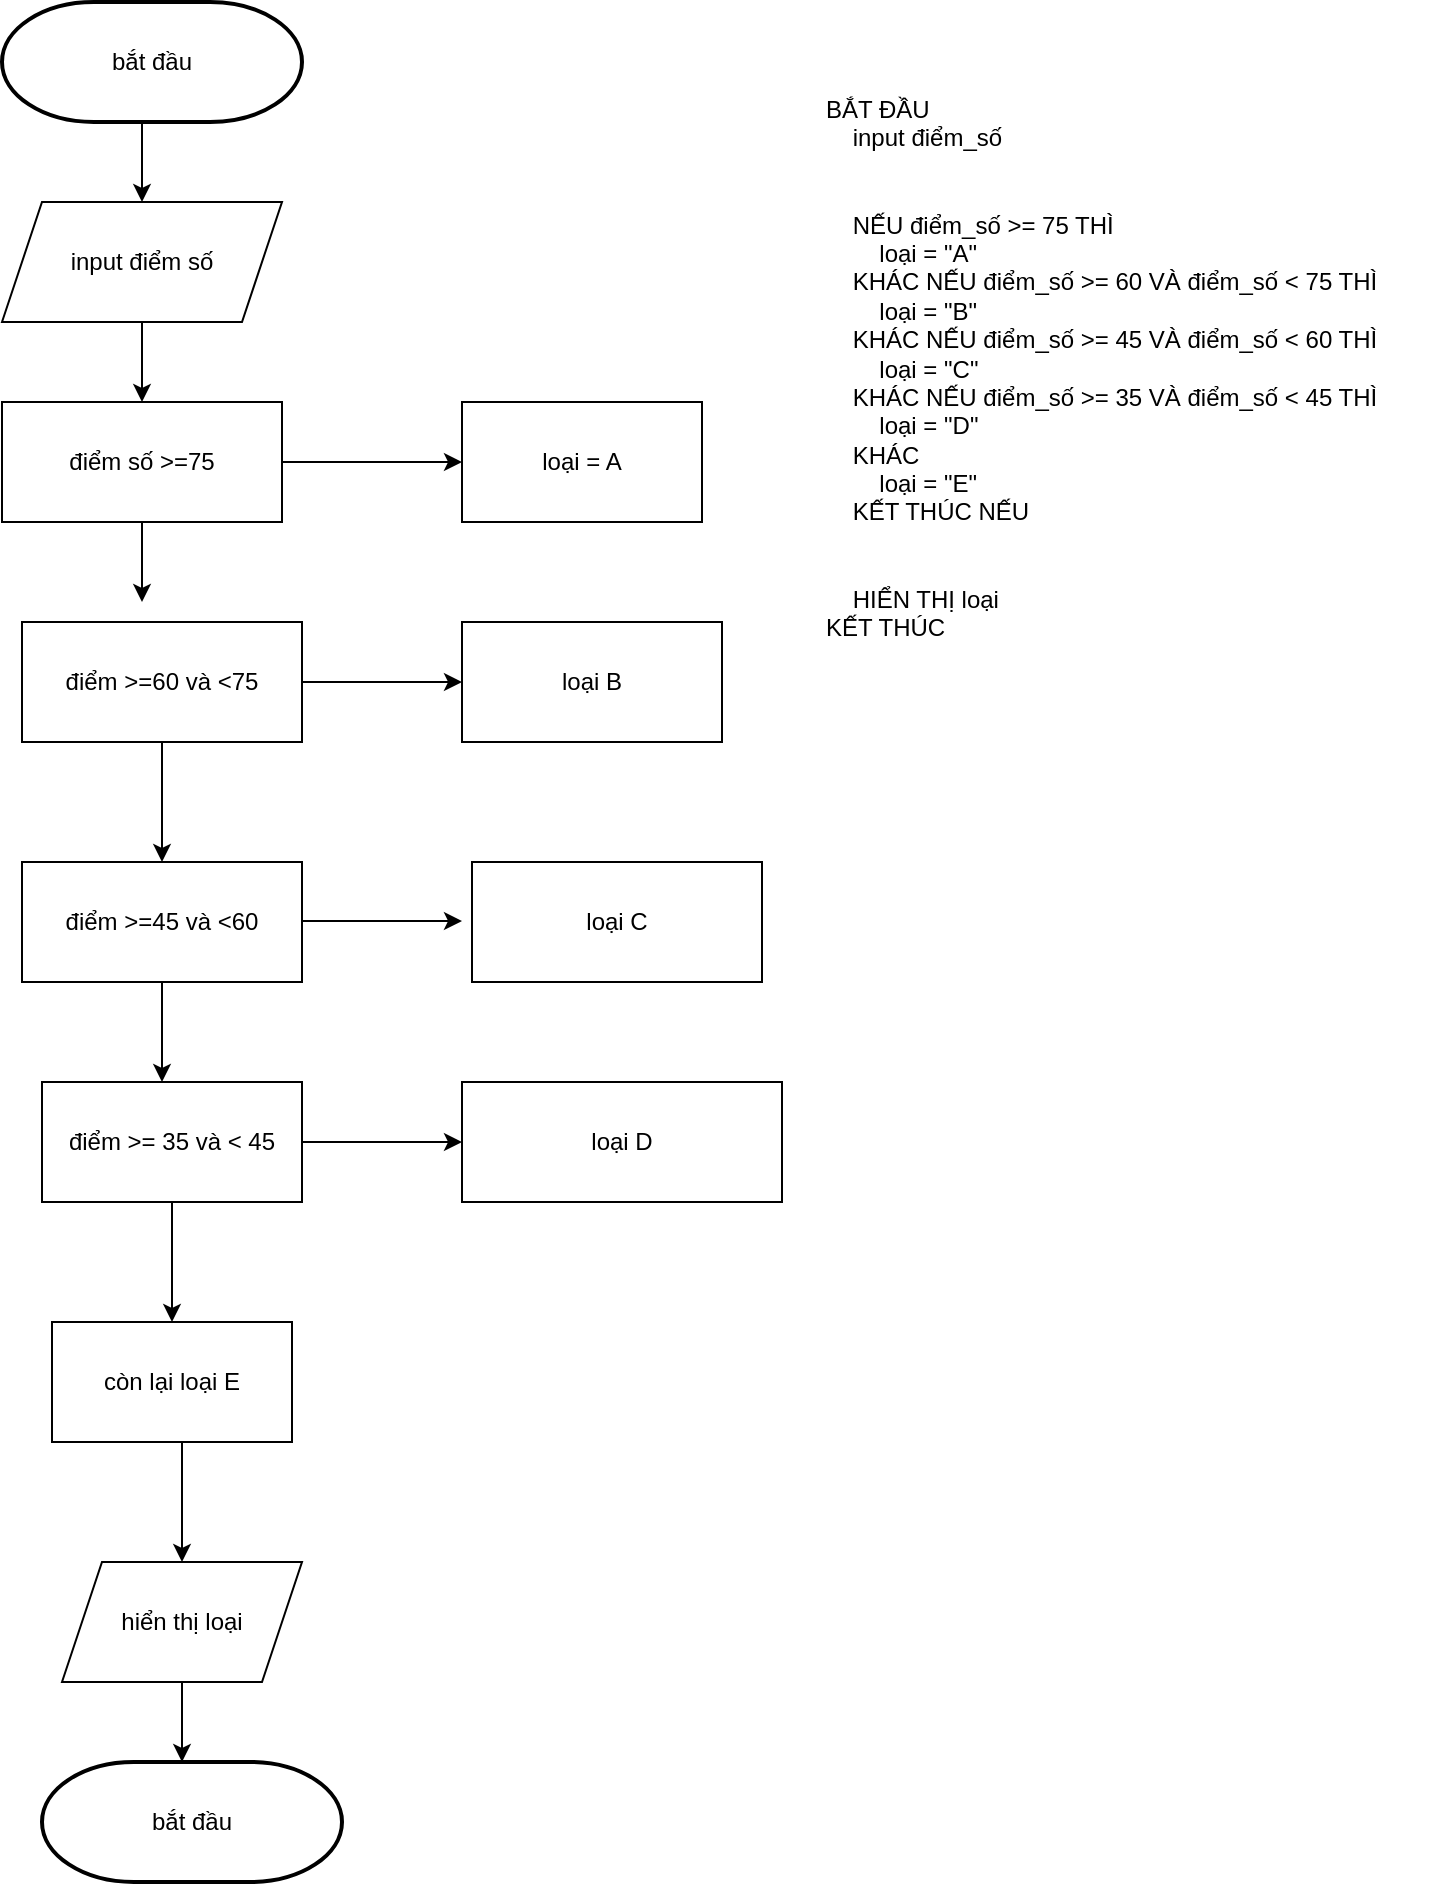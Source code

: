 <mxfile version="26.1.0">
  <diagram name="Page-1" id="I942le5XXV-3Agbh1HW-">
    <mxGraphModel grid="1" page="1" gridSize="10" guides="1" tooltips="1" connect="1" arrows="1" fold="1" pageScale="1" pageWidth="850" pageHeight="1100" math="0" shadow="0">
      <root>
        <mxCell id="0" />
        <mxCell id="1" parent="0" />
        <mxCell id="AjT8py93Z92c-_bjhck--1" value="BẮT ĐẦU&#xa;    input điểm_số&#xa;&#xa;&#xa;    NẾU điểm_số &gt;= 75 THÌ&#xa;        loại = &quot;A&quot;&#xa;    KHÁC NẾU điểm_số &gt;= 60 VÀ điểm_số &lt; 75 THÌ&#xa;        loại = &quot;B&quot;&#xa;    KHÁC NẾU điểm_số &gt;= 45 VÀ điểm_số &lt; 60 THÌ&#xa;        loại = &quot;C&quot;&#xa;    KHÁC NẾU điểm_số &gt;= 35 VÀ điểm_số &lt; 45 THÌ&#xa;        loại = &quot;D&quot;&#xa;    KHÁC&#xa;        loại = &quot;E&quot;&#xa;    KẾT THÚC NẾU&#xa;&#xa;&#xa;    HIỂN THỊ loại&#xa;KẾT THÚC" style="text;whiteSpace=wrap;" vertex="1" parent="1">
          <mxGeometry x="490" y="180" width="310" height="300" as="geometry" />
        </mxCell>
        <mxCell id="AjT8py93Z92c-_bjhck--2" value="bắt đầu" style="strokeWidth=2;html=1;shape=mxgraph.flowchart.terminator;whiteSpace=wrap;" vertex="1" parent="1">
          <mxGeometry x="80" y="140" width="150" height="60" as="geometry" />
        </mxCell>
        <mxCell id="AjT8py93Z92c-_bjhck--4" value="" style="endArrow=classic;html=1;rounded=0;" edge="1" parent="1">
          <mxGeometry width="50" height="50" relative="1" as="geometry">
            <mxPoint x="150" y="200" as="sourcePoint" />
            <mxPoint x="150" y="240" as="targetPoint" />
          </mxGeometry>
        </mxCell>
        <mxCell id="AjT8py93Z92c-_bjhck--5" value="input điểm số" style="shape=parallelogram;perimeter=parallelogramPerimeter;whiteSpace=wrap;html=1;fixedSize=1;" vertex="1" parent="1">
          <mxGeometry x="80" y="240" width="140" height="60" as="geometry" />
        </mxCell>
        <mxCell id="AjT8py93Z92c-_bjhck--6" value="" style="endArrow=classic;html=1;rounded=0;" edge="1" parent="1">
          <mxGeometry width="50" height="50" relative="1" as="geometry">
            <mxPoint x="150" y="300" as="sourcePoint" />
            <mxPoint x="150" y="340" as="targetPoint" />
          </mxGeometry>
        </mxCell>
        <mxCell id="AjT8py93Z92c-_bjhck--7" value="điểm số &amp;gt;=75" style="rounded=0;whiteSpace=wrap;html=1;" vertex="1" parent="1">
          <mxGeometry x="80" y="340" width="140" height="60" as="geometry" />
        </mxCell>
        <mxCell id="AjT8py93Z92c-_bjhck--8" value="" style="endArrow=classic;html=1;rounded=0;" edge="1" parent="1">
          <mxGeometry width="50" height="50" relative="1" as="geometry">
            <mxPoint x="220" y="370" as="sourcePoint" />
            <mxPoint x="310" y="370" as="targetPoint" />
          </mxGeometry>
        </mxCell>
        <mxCell id="AjT8py93Z92c-_bjhck--9" value="loại = A" style="rounded=0;whiteSpace=wrap;html=1;" vertex="1" parent="1">
          <mxGeometry x="310" y="340" width="120" height="60" as="geometry" />
        </mxCell>
        <mxCell id="AjT8py93Z92c-_bjhck--10" value="" style="endArrow=classic;html=1;rounded=0;" edge="1" parent="1">
          <mxGeometry width="50" height="50" relative="1" as="geometry">
            <mxPoint x="150" y="400" as="sourcePoint" />
            <mxPoint x="150" y="440" as="targetPoint" />
          </mxGeometry>
        </mxCell>
        <mxCell id="AjT8py93Z92c-_bjhck--11" value="điểm &amp;gt;=60 và &amp;lt;75" style="rounded=0;whiteSpace=wrap;html=1;" vertex="1" parent="1">
          <mxGeometry x="90" y="450" width="140" height="60" as="geometry" />
        </mxCell>
        <mxCell id="AjT8py93Z92c-_bjhck--12" value="" style="endArrow=classic;html=1;rounded=0;" edge="1" parent="1">
          <mxGeometry width="50" height="50" relative="1" as="geometry">
            <mxPoint x="230" y="480" as="sourcePoint" />
            <mxPoint x="310" y="480" as="targetPoint" />
          </mxGeometry>
        </mxCell>
        <mxCell id="AjT8py93Z92c-_bjhck--13" value="loại B" style="rounded=0;whiteSpace=wrap;html=1;" vertex="1" parent="1">
          <mxGeometry x="310" y="450" width="130" height="60" as="geometry" />
        </mxCell>
        <mxCell id="AjT8py93Z92c-_bjhck--14" value="" style="endArrow=classic;html=1;rounded=0;" edge="1" parent="1">
          <mxGeometry width="50" height="50" relative="1" as="geometry">
            <mxPoint x="160" y="510" as="sourcePoint" />
            <mxPoint x="160" y="570" as="targetPoint" />
          </mxGeometry>
        </mxCell>
        <mxCell id="AjT8py93Z92c-_bjhck--15" value="điểm &amp;gt;=45 và &amp;lt;60" style="rounded=0;whiteSpace=wrap;html=1;" vertex="1" parent="1">
          <mxGeometry x="90" y="570" width="140" height="60" as="geometry" />
        </mxCell>
        <mxCell id="AjT8py93Z92c-_bjhck--16" value="" style="endArrow=classic;html=1;rounded=0;" edge="1" parent="1">
          <mxGeometry width="50" height="50" relative="1" as="geometry">
            <mxPoint x="230" y="599.5" as="sourcePoint" />
            <mxPoint x="310" y="599.5" as="targetPoint" />
          </mxGeometry>
        </mxCell>
        <mxCell id="AjT8py93Z92c-_bjhck--17" value="loại C" style="rounded=0;whiteSpace=wrap;html=1;" vertex="1" parent="1">
          <mxGeometry x="315" y="570" width="145" height="60" as="geometry" />
        </mxCell>
        <mxCell id="AjT8py93Z92c-_bjhck--18" value="" style="endArrow=classic;html=1;rounded=0;" edge="1" parent="1" source="AjT8py93Z92c-_bjhck--15">
          <mxGeometry width="50" height="50" relative="1" as="geometry">
            <mxPoint x="150" y="630" as="sourcePoint" />
            <mxPoint x="160" y="680" as="targetPoint" />
          </mxGeometry>
        </mxCell>
        <mxCell id="AjT8py93Z92c-_bjhck--19" value="điểm &amp;gt;= 35 và &amp;lt; 45" style="rounded=0;whiteSpace=wrap;html=1;" vertex="1" parent="1">
          <mxGeometry x="100" y="680" width="130" height="60" as="geometry" />
        </mxCell>
        <mxCell id="AjT8py93Z92c-_bjhck--20" value="" style="endArrow=classic;html=1;rounded=0;" edge="1" parent="1">
          <mxGeometry width="50" height="50" relative="1" as="geometry">
            <mxPoint x="230" y="710" as="sourcePoint" />
            <mxPoint x="310" y="710" as="targetPoint" />
          </mxGeometry>
        </mxCell>
        <mxCell id="AjT8py93Z92c-_bjhck--21" value="loại D" style="rounded=0;whiteSpace=wrap;html=1;" vertex="1" parent="1">
          <mxGeometry x="310" y="680" width="160" height="60" as="geometry" />
        </mxCell>
        <mxCell id="AjT8py93Z92c-_bjhck--22" value="còn lại loại E" style="rounded=0;whiteSpace=wrap;html=1;" vertex="1" parent="1">
          <mxGeometry x="105" y="800" width="120" height="60" as="geometry" />
        </mxCell>
        <mxCell id="AjT8py93Z92c-_bjhck--23" value="" style="endArrow=classic;html=1;rounded=0;entryX=0.5;entryY=0;entryDx=0;entryDy=0;exitX=0.5;exitY=1;exitDx=0;exitDy=0;" edge="1" parent="1" source="AjT8py93Z92c-_bjhck--19" target="AjT8py93Z92c-_bjhck--22">
          <mxGeometry width="50" height="50" relative="1" as="geometry">
            <mxPoint x="160" y="740" as="sourcePoint" />
            <mxPoint x="210" y="690" as="targetPoint" />
          </mxGeometry>
        </mxCell>
        <mxCell id="AjT8py93Z92c-_bjhck--24" value="" style="endArrow=classic;html=1;rounded=0;" edge="1" parent="1">
          <mxGeometry width="50" height="50" relative="1" as="geometry">
            <mxPoint x="170" y="860" as="sourcePoint" />
            <mxPoint x="170" y="920" as="targetPoint" />
          </mxGeometry>
        </mxCell>
        <mxCell id="AjT8py93Z92c-_bjhck--25" value="hiển thị loại" style="shape=parallelogram;perimeter=parallelogramPerimeter;whiteSpace=wrap;html=1;fixedSize=1;" vertex="1" parent="1">
          <mxGeometry x="110" y="920" width="120" height="60" as="geometry" />
        </mxCell>
        <mxCell id="AjT8py93Z92c-_bjhck--26" value="" style="endArrow=classic;html=1;rounded=0;" edge="1" parent="1">
          <mxGeometry width="50" height="50" relative="1" as="geometry">
            <mxPoint x="170" y="980" as="sourcePoint" />
            <mxPoint x="170" y="1020" as="targetPoint" />
          </mxGeometry>
        </mxCell>
        <mxCell id="AjT8py93Z92c-_bjhck--27" value="bắt đầu" style="strokeWidth=2;html=1;shape=mxgraph.flowchart.terminator;whiteSpace=wrap;" vertex="1" parent="1">
          <mxGeometry x="100" y="1020" width="150" height="60" as="geometry" />
        </mxCell>
      </root>
    </mxGraphModel>
  </diagram>
</mxfile>
